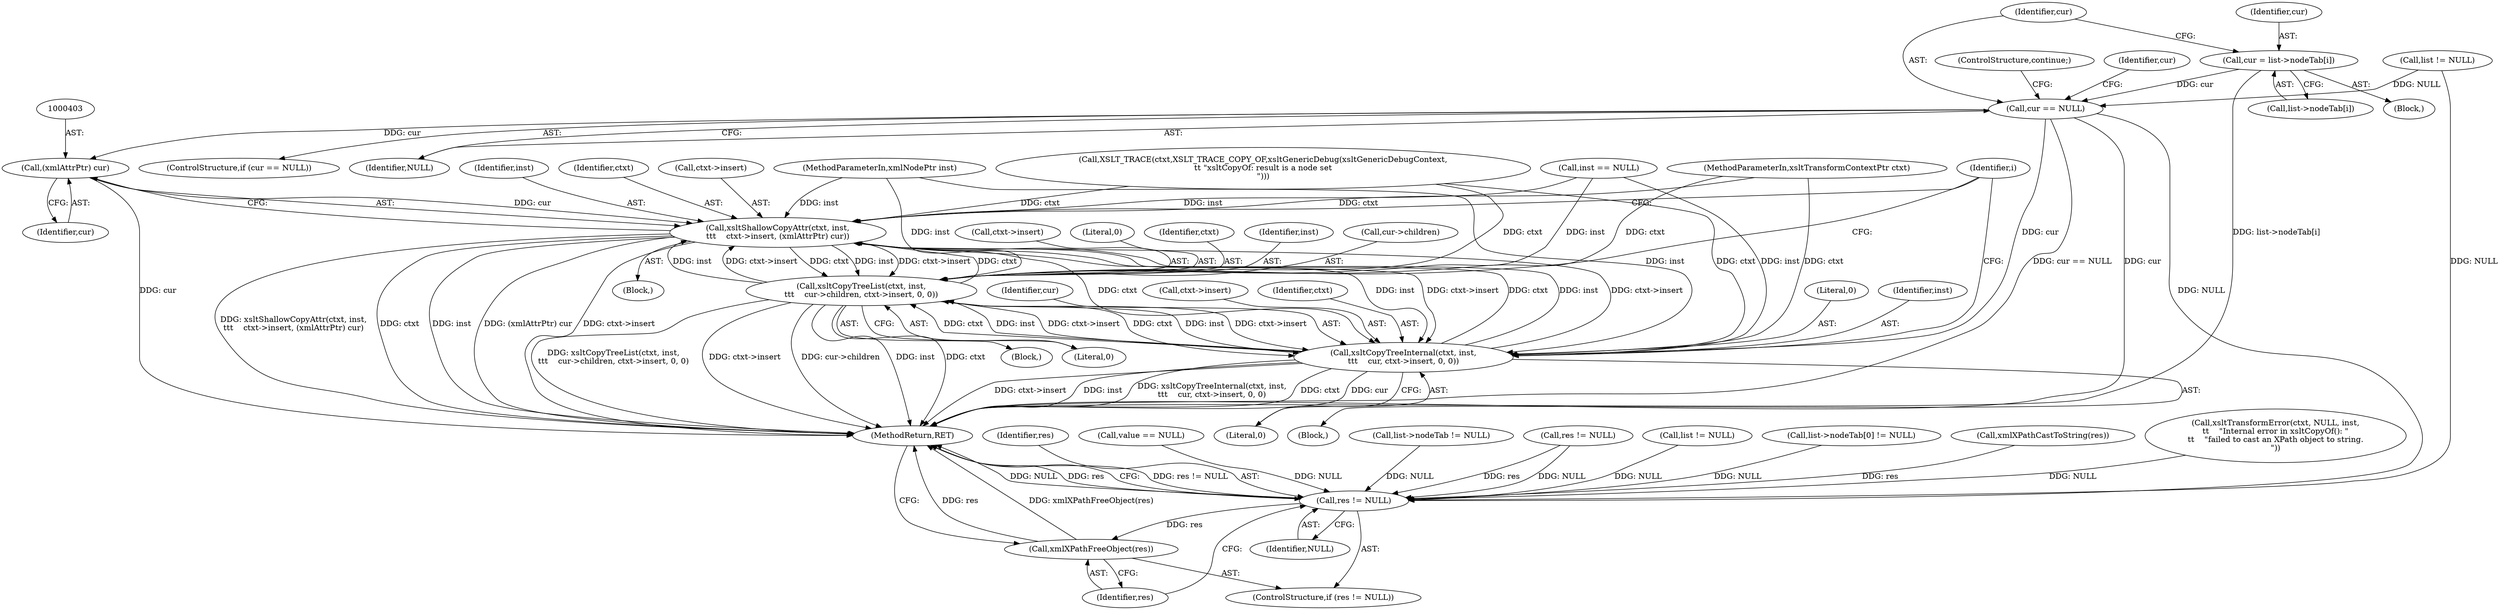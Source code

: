 digraph "0_Chrome_96dbafe288dbe2f0cc45fa3c39daf6d0c37acbab_35@array" {
"1000352" [label="(Call,cur = list->nodeTab[i])"];
"1000360" [label="(Call,cur == NULL)"];
"1000402" [label="(Call,(xmlAttrPtr) cur)"];
"1000396" [label="(Call,xsltShallowCopyAttr(ctxt, inst,\n\t\t\t    ctxt->insert, (xmlAttrPtr) cur))"];
"1000377" [label="(Call,xsltCopyTreeList(ctxt, inst,\n\t\t\t    cur->children, ctxt->insert, 0, 0))"];
"1000407" [label="(Call,xsltCopyTreeInternal(ctxt, inst,\n\t\t\t    cur, ctxt->insert, 0, 0))"];
"1000536" [label="(Call,res != NULL)"];
"1000539" [label="(Call,xmlXPathFreeObject(res))"];
"1000335" [label="(Call,list != NULL)"];
"1000359" [label="(ControlStructure,if (cur == NULL))"];
"1000539" [label="(Call,xmlXPathFreeObject(res))"];
"1000535" [label="(ControlStructure,if (res != NULL))"];
"1000398" [label="(Identifier,inst)"];
"1000538" [label="(Identifier,NULL)"];
"1000397" [label="(Identifier,ctxt)"];
"1000537" [label="(Identifier,res)"];
"1000354" [label="(Call,list->nodeTab[i])"];
"1000414" [label="(Literal,0)"];
"1000376" [label="(Block,)"];
"1000409" [label="(Identifier,inst)"];
"1000361" [label="(Identifier,cur)"];
"1000323" [label="(Call,XSLT_TRACE(ctxt,XSLT_TRACE_COPY_OF,xsltGenericDebug(xsltGenericDebugContext,\n\t\t \"xsltCopyOf: result is a node set\n\")))"];
"1000487" [label="(Call,value == NULL)"];
"1000351" [label="(Block,)"];
"1000353" [label="(Identifier,cur)"];
"1000144" [label="(Call,inst == NULL)"];
"1000362" [label="(Identifier,NULL)"];
"1000404" [label="(Identifier,cur)"];
"1000407" [label="(Call,xsltCopyTreeInternal(ctxt, inst,\n\t\t\t    cur, ctxt->insert, 0, 0))"];
"1000536" [label="(Call,res != NULL)"];
"1000399" [label="(Call,ctxt->insert)"];
"1000402" [label="(Call,(xmlAttrPtr) cur)"];
"1000350" [label="(Identifier,i)"];
"1000387" [label="(Literal,0)"];
"1000395" [label="(Block,)"];
"1000383" [label="(Call,ctxt->insert)"];
"1000410" [label="(Identifier,cur)"];
"1000540" [label="(Identifier,res)"];
"1000441" [label="(Call,list->nodeTab != NULL)"];
"1000363" [label="(ControlStructure,continue;)"];
"1000110" [label="(MethodParameterIn,xmlNodePtr inst)"];
"1000415" [label="(Literal,0)"];
"1000377" [label="(Call,xsltCopyTreeList(ctxt, inst,\n\t\t\t    cur->children, ctxt->insert, 0, 0))"];
"1000541" [label="(MethodReturn,RET)"];
"1000396" [label="(Call,xsltShallowCopyAttr(ctxt, inst,\n\t\t\t    ctxt->insert, (xmlAttrPtr) cur))"];
"1000312" [label="(Call,res != NULL)"];
"1000437" [label="(Call,list != NULL)"];
"1000411" [label="(Call,ctxt->insert)"];
"1000386" [label="(Literal,0)"];
"1000408" [label="(Identifier,ctxt)"];
"1000447" [label="(Call,list->nodeTab[0] != NULL)"];
"1000484" [label="(Call,xmlXPathCastToString(res))"];
"1000108" [label="(MethodParameterIn,xsltTransformContextPtr ctxt)"];
"1000368" [label="(Identifier,cur)"];
"1000378" [label="(Identifier,ctxt)"];
"1000360" [label="(Call,cur == NULL)"];
"1000352" [label="(Call,cur = list->nodeTab[i])"];
"1000491" [label="(Call,xsltTransformError(ctxt, NULL, inst,\n\t\t    \"Internal error in xsltCopyOf(): \"\n\t\t    \"failed to cast an XPath object to string.\n\"))"];
"1000379" [label="(Identifier,inst)"];
"1000380" [label="(Call,cur->children)"];
"1000406" [label="(Block,)"];
"1000352" -> "1000351"  [label="AST: "];
"1000352" -> "1000354"  [label="CFG: "];
"1000353" -> "1000352"  [label="AST: "];
"1000354" -> "1000352"  [label="AST: "];
"1000361" -> "1000352"  [label="CFG: "];
"1000352" -> "1000541"  [label="DDG: list->nodeTab[i]"];
"1000352" -> "1000360"  [label="DDG: cur"];
"1000360" -> "1000359"  [label="AST: "];
"1000360" -> "1000362"  [label="CFG: "];
"1000361" -> "1000360"  [label="AST: "];
"1000362" -> "1000360"  [label="AST: "];
"1000363" -> "1000360"  [label="CFG: "];
"1000368" -> "1000360"  [label="CFG: "];
"1000360" -> "1000541"  [label="DDG: cur"];
"1000360" -> "1000541"  [label="DDG: cur == NULL"];
"1000335" -> "1000360"  [label="DDG: NULL"];
"1000360" -> "1000402"  [label="DDG: cur"];
"1000360" -> "1000407"  [label="DDG: cur"];
"1000360" -> "1000536"  [label="DDG: NULL"];
"1000402" -> "1000396"  [label="AST: "];
"1000402" -> "1000404"  [label="CFG: "];
"1000403" -> "1000402"  [label="AST: "];
"1000404" -> "1000402"  [label="AST: "];
"1000396" -> "1000402"  [label="CFG: "];
"1000402" -> "1000541"  [label="DDG: cur"];
"1000402" -> "1000396"  [label="DDG: cur"];
"1000396" -> "1000395"  [label="AST: "];
"1000397" -> "1000396"  [label="AST: "];
"1000398" -> "1000396"  [label="AST: "];
"1000399" -> "1000396"  [label="AST: "];
"1000350" -> "1000396"  [label="CFG: "];
"1000396" -> "1000541"  [label="DDG: xsltShallowCopyAttr(ctxt, inst,\n\t\t\t    ctxt->insert, (xmlAttrPtr) cur)"];
"1000396" -> "1000541"  [label="DDG: ctxt"];
"1000396" -> "1000541"  [label="DDG: inst"];
"1000396" -> "1000541"  [label="DDG: (xmlAttrPtr) cur"];
"1000396" -> "1000541"  [label="DDG: ctxt->insert"];
"1000396" -> "1000377"  [label="DDG: ctxt"];
"1000396" -> "1000377"  [label="DDG: inst"];
"1000396" -> "1000377"  [label="DDG: ctxt->insert"];
"1000407" -> "1000396"  [label="DDG: ctxt"];
"1000407" -> "1000396"  [label="DDG: inst"];
"1000407" -> "1000396"  [label="DDG: ctxt->insert"];
"1000323" -> "1000396"  [label="DDG: ctxt"];
"1000377" -> "1000396"  [label="DDG: ctxt"];
"1000377" -> "1000396"  [label="DDG: inst"];
"1000377" -> "1000396"  [label="DDG: ctxt->insert"];
"1000108" -> "1000396"  [label="DDG: ctxt"];
"1000144" -> "1000396"  [label="DDG: inst"];
"1000110" -> "1000396"  [label="DDG: inst"];
"1000396" -> "1000407"  [label="DDG: ctxt"];
"1000396" -> "1000407"  [label="DDG: inst"];
"1000396" -> "1000407"  [label="DDG: ctxt->insert"];
"1000377" -> "1000376"  [label="AST: "];
"1000377" -> "1000387"  [label="CFG: "];
"1000378" -> "1000377"  [label="AST: "];
"1000379" -> "1000377"  [label="AST: "];
"1000380" -> "1000377"  [label="AST: "];
"1000383" -> "1000377"  [label="AST: "];
"1000386" -> "1000377"  [label="AST: "];
"1000387" -> "1000377"  [label="AST: "];
"1000350" -> "1000377"  [label="CFG: "];
"1000377" -> "1000541"  [label="DDG: xsltCopyTreeList(ctxt, inst,\n\t\t\t    cur->children, ctxt->insert, 0, 0)"];
"1000377" -> "1000541"  [label="DDG: ctxt->insert"];
"1000377" -> "1000541"  [label="DDG: cur->children"];
"1000377" -> "1000541"  [label="DDG: inst"];
"1000377" -> "1000541"  [label="DDG: ctxt"];
"1000407" -> "1000377"  [label="DDG: ctxt"];
"1000407" -> "1000377"  [label="DDG: inst"];
"1000407" -> "1000377"  [label="DDG: ctxt->insert"];
"1000323" -> "1000377"  [label="DDG: ctxt"];
"1000108" -> "1000377"  [label="DDG: ctxt"];
"1000144" -> "1000377"  [label="DDG: inst"];
"1000110" -> "1000377"  [label="DDG: inst"];
"1000377" -> "1000407"  [label="DDG: ctxt"];
"1000377" -> "1000407"  [label="DDG: inst"];
"1000377" -> "1000407"  [label="DDG: ctxt->insert"];
"1000407" -> "1000406"  [label="AST: "];
"1000407" -> "1000415"  [label="CFG: "];
"1000408" -> "1000407"  [label="AST: "];
"1000409" -> "1000407"  [label="AST: "];
"1000410" -> "1000407"  [label="AST: "];
"1000411" -> "1000407"  [label="AST: "];
"1000414" -> "1000407"  [label="AST: "];
"1000415" -> "1000407"  [label="AST: "];
"1000350" -> "1000407"  [label="CFG: "];
"1000407" -> "1000541"  [label="DDG: ctxt->insert"];
"1000407" -> "1000541"  [label="DDG: inst"];
"1000407" -> "1000541"  [label="DDG: xsltCopyTreeInternal(ctxt, inst,\n\t\t\t    cur, ctxt->insert, 0, 0)"];
"1000407" -> "1000541"  [label="DDG: ctxt"];
"1000407" -> "1000541"  [label="DDG: cur"];
"1000323" -> "1000407"  [label="DDG: ctxt"];
"1000108" -> "1000407"  [label="DDG: ctxt"];
"1000144" -> "1000407"  [label="DDG: inst"];
"1000110" -> "1000407"  [label="DDG: inst"];
"1000536" -> "1000535"  [label="AST: "];
"1000536" -> "1000538"  [label="CFG: "];
"1000537" -> "1000536"  [label="AST: "];
"1000538" -> "1000536"  [label="AST: "];
"1000540" -> "1000536"  [label="CFG: "];
"1000541" -> "1000536"  [label="CFG: "];
"1000536" -> "1000541"  [label="DDG: res != NULL"];
"1000536" -> "1000541"  [label="DDG: NULL"];
"1000536" -> "1000541"  [label="DDG: res"];
"1000312" -> "1000536"  [label="DDG: res"];
"1000312" -> "1000536"  [label="DDG: NULL"];
"1000484" -> "1000536"  [label="DDG: res"];
"1000487" -> "1000536"  [label="DDG: NULL"];
"1000491" -> "1000536"  [label="DDG: NULL"];
"1000441" -> "1000536"  [label="DDG: NULL"];
"1000447" -> "1000536"  [label="DDG: NULL"];
"1000437" -> "1000536"  [label="DDG: NULL"];
"1000335" -> "1000536"  [label="DDG: NULL"];
"1000536" -> "1000539"  [label="DDG: res"];
"1000539" -> "1000535"  [label="AST: "];
"1000539" -> "1000540"  [label="CFG: "];
"1000540" -> "1000539"  [label="AST: "];
"1000541" -> "1000539"  [label="CFG: "];
"1000539" -> "1000541"  [label="DDG: res"];
"1000539" -> "1000541"  [label="DDG: xmlXPathFreeObject(res)"];
}
